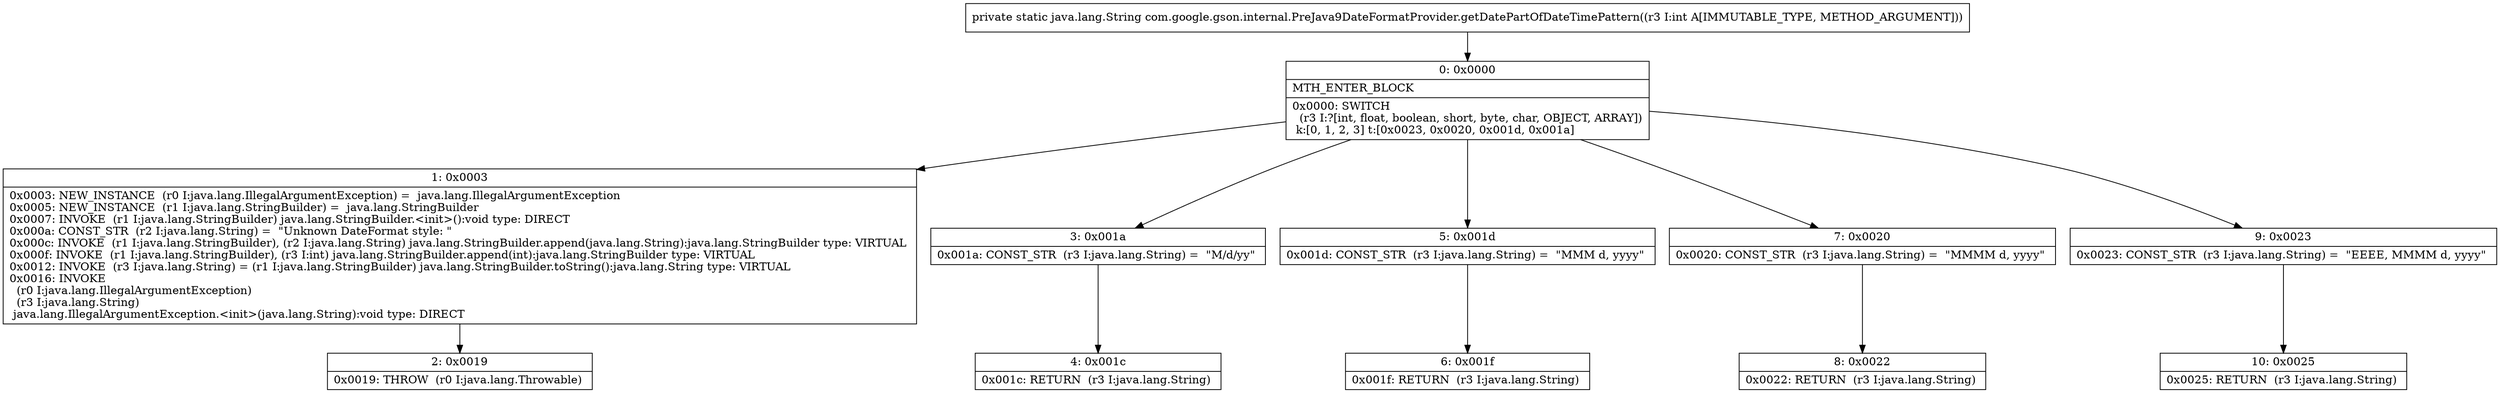 digraph "CFG forcom.google.gson.internal.PreJava9DateFormatProvider.getDatePartOfDateTimePattern(I)Ljava\/lang\/String;" {
Node_0 [shape=record,label="{0\:\ 0x0000|MTH_ENTER_BLOCK\l|0x0000: SWITCH  \l  (r3 I:?[int, float, boolean, short, byte, char, OBJECT, ARRAY])\l k:[0, 1, 2, 3] t:[0x0023, 0x0020, 0x001d, 0x001a] \l}"];
Node_1 [shape=record,label="{1\:\ 0x0003|0x0003: NEW_INSTANCE  (r0 I:java.lang.IllegalArgumentException) =  java.lang.IllegalArgumentException \l0x0005: NEW_INSTANCE  (r1 I:java.lang.StringBuilder) =  java.lang.StringBuilder \l0x0007: INVOKE  (r1 I:java.lang.StringBuilder) java.lang.StringBuilder.\<init\>():void type: DIRECT \l0x000a: CONST_STR  (r2 I:java.lang.String) =  \"Unknown DateFormat style: \" \l0x000c: INVOKE  (r1 I:java.lang.StringBuilder), (r2 I:java.lang.String) java.lang.StringBuilder.append(java.lang.String):java.lang.StringBuilder type: VIRTUAL \l0x000f: INVOKE  (r1 I:java.lang.StringBuilder), (r3 I:int) java.lang.StringBuilder.append(int):java.lang.StringBuilder type: VIRTUAL \l0x0012: INVOKE  (r3 I:java.lang.String) = (r1 I:java.lang.StringBuilder) java.lang.StringBuilder.toString():java.lang.String type: VIRTUAL \l0x0016: INVOKE  \l  (r0 I:java.lang.IllegalArgumentException)\l  (r3 I:java.lang.String)\l java.lang.IllegalArgumentException.\<init\>(java.lang.String):void type: DIRECT \l}"];
Node_2 [shape=record,label="{2\:\ 0x0019|0x0019: THROW  (r0 I:java.lang.Throwable) \l}"];
Node_3 [shape=record,label="{3\:\ 0x001a|0x001a: CONST_STR  (r3 I:java.lang.String) =  \"M\/d\/yy\" \l}"];
Node_4 [shape=record,label="{4\:\ 0x001c|0x001c: RETURN  (r3 I:java.lang.String) \l}"];
Node_5 [shape=record,label="{5\:\ 0x001d|0x001d: CONST_STR  (r3 I:java.lang.String) =  \"MMM d, yyyy\" \l}"];
Node_6 [shape=record,label="{6\:\ 0x001f|0x001f: RETURN  (r3 I:java.lang.String) \l}"];
Node_7 [shape=record,label="{7\:\ 0x0020|0x0020: CONST_STR  (r3 I:java.lang.String) =  \"MMMM d, yyyy\" \l}"];
Node_8 [shape=record,label="{8\:\ 0x0022|0x0022: RETURN  (r3 I:java.lang.String) \l}"];
Node_9 [shape=record,label="{9\:\ 0x0023|0x0023: CONST_STR  (r3 I:java.lang.String) =  \"EEEE, MMMM d, yyyy\" \l}"];
Node_10 [shape=record,label="{10\:\ 0x0025|0x0025: RETURN  (r3 I:java.lang.String) \l}"];
MethodNode[shape=record,label="{private static java.lang.String com.google.gson.internal.PreJava9DateFormatProvider.getDatePartOfDateTimePattern((r3 I:int A[IMMUTABLE_TYPE, METHOD_ARGUMENT])) }"];
MethodNode -> Node_0;
Node_0 -> Node_1;
Node_0 -> Node_3;
Node_0 -> Node_5;
Node_0 -> Node_7;
Node_0 -> Node_9;
Node_1 -> Node_2;
Node_3 -> Node_4;
Node_5 -> Node_6;
Node_7 -> Node_8;
Node_9 -> Node_10;
}

